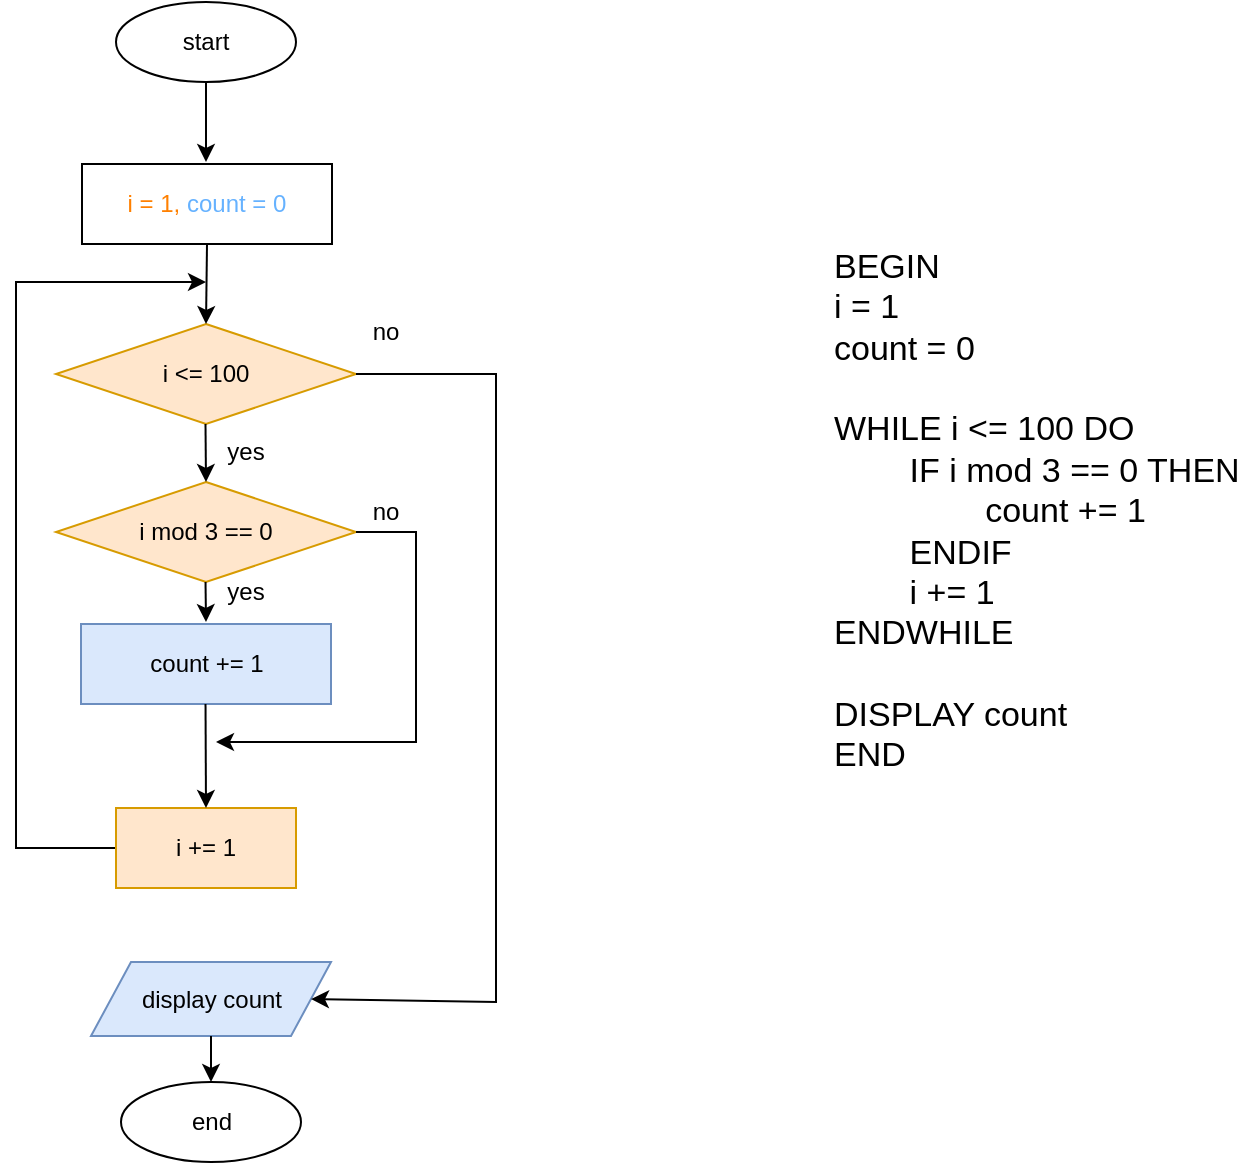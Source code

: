 <mxfile version="24.0.1" type="device">
  <diagram name="Page-1" id="a0BTX0IEbSeWD8zA3wHn">
    <mxGraphModel dx="1235" dy="614" grid="1" gridSize="10" guides="1" tooltips="1" connect="1" arrows="1" fold="1" page="1" pageScale="1" pageWidth="850" pageHeight="1100" math="0" shadow="0">
      <root>
        <mxCell id="0" />
        <mxCell id="1" parent="0" />
        <mxCell id="WIvy9kdtAZMxJOsnij6z-66" value="no" style="text;html=1;align=center;verticalAlign=middle;whiteSpace=wrap;rounded=0;" vertex="1" parent="1">
          <mxGeometry x="283" y="400" width="50" height="30" as="geometry" />
        </mxCell>
        <mxCell id="EKZNeCMsbLXhP9lSGDTr-1" value="start" style="ellipse;whiteSpace=wrap;html=1;" parent="1" vertex="1">
          <mxGeometry x="173" y="160" width="90" height="40" as="geometry" />
        </mxCell>
        <mxCell id="EKZNeCMsbLXhP9lSGDTr-2" value="" style="endArrow=classic;html=1;rounded=0;exitX=0.5;exitY=1;exitDx=0;exitDy=0;" parent="1" source="EKZNeCMsbLXhP9lSGDTr-1" edge="1">
          <mxGeometry width="50" height="50" relative="1" as="geometry">
            <mxPoint x="203" y="290" as="sourcePoint" />
            <mxPoint x="218" y="240" as="targetPoint" />
          </mxGeometry>
        </mxCell>
        <mxCell id="EKZNeCMsbLXhP9lSGDTr-6" value="i &amp;lt;= 100" style="rhombus;whiteSpace=wrap;html=1;fillColor=#ffe6cc;strokeColor=#d79b00;" parent="1" vertex="1">
          <mxGeometry x="143" y="321" width="150" height="50" as="geometry" />
        </mxCell>
        <mxCell id="WIvy9kdtAZMxJOsnij6z-19" value="end" style="ellipse;whiteSpace=wrap;html=1;" vertex="1" parent="1">
          <mxGeometry x="175.5" y="700" width="90" height="40" as="geometry" />
        </mxCell>
        <mxCell id="WIvy9kdtAZMxJOsnij6z-24" value="&lt;font color=&quot;#ff8000&quot;&gt;i = 1,&lt;/font&gt; &lt;font color=&quot;#66b2ff&quot;&gt;count = 0&lt;/font&gt;" style="rounded=0;whiteSpace=wrap;html=1;" vertex="1" parent="1">
          <mxGeometry x="156" y="241" width="125" height="40" as="geometry" />
        </mxCell>
        <mxCell id="WIvy9kdtAZMxJOsnij6z-29" value="i mod 3 == 0" style="rhombus;whiteSpace=wrap;html=1;fillColor=#ffe6cc;strokeColor=#d79b00;" vertex="1" parent="1">
          <mxGeometry x="143" y="400" width="150" height="50" as="geometry" />
        </mxCell>
        <mxCell id="WIvy9kdtAZMxJOsnij6z-30" value="" style="endArrow=classic;html=1;rounded=0;exitX=0.5;exitY=1;exitDx=0;exitDy=0;" edge="1" parent="1" source="WIvy9kdtAZMxJOsnij6z-24">
          <mxGeometry width="50" height="50" relative="1" as="geometry">
            <mxPoint x="217.77" y="291" as="sourcePoint" />
            <mxPoint x="218" y="321" as="targetPoint" />
          </mxGeometry>
        </mxCell>
        <mxCell id="WIvy9kdtAZMxJOsnij6z-33" value="yes" style="text;html=1;align=center;verticalAlign=middle;whiteSpace=wrap;rounded=0;" vertex="1" parent="1">
          <mxGeometry x="213" y="370" width="50" height="30" as="geometry" />
        </mxCell>
        <mxCell id="WIvy9kdtAZMxJOsnij6z-52" value="" style="endArrow=classic;html=1;rounded=0;exitX=0;exitY=0.5;exitDx=0;exitDy=0;" edge="1" parent="1" source="WIvy9kdtAZMxJOsnij6z-60">
          <mxGeometry width="50" height="50" relative="1" as="geometry">
            <mxPoint x="113" y="580" as="sourcePoint" />
            <mxPoint x="218" y="300" as="targetPoint" />
            <Array as="points">
              <mxPoint x="123" y="583" />
              <mxPoint x="123" y="300" />
            </Array>
          </mxGeometry>
        </mxCell>
        <mxCell id="WIvy9kdtAZMxJOsnij6z-56" value="" style="endArrow=classic;html=1;rounded=0;exitX=0.5;exitY=1;exitDx=0;exitDy=0;" edge="1" parent="1">
          <mxGeometry width="50" height="50" relative="1" as="geometry">
            <mxPoint x="217.75" y="371" as="sourcePoint" />
            <mxPoint x="218" y="400" as="targetPoint" />
          </mxGeometry>
        </mxCell>
        <mxCell id="WIvy9kdtAZMxJOsnij6z-57" value="count += 1" style="rounded=0;whiteSpace=wrap;html=1;fillColor=#dae8fc;strokeColor=#6c8ebf;" vertex="1" parent="1">
          <mxGeometry x="155.5" y="471" width="125" height="40" as="geometry" />
        </mxCell>
        <mxCell id="WIvy9kdtAZMxJOsnij6z-58" value="" style="endArrow=classic;html=1;rounded=0;exitX=0.5;exitY=1;exitDx=0;exitDy=0;" edge="1" parent="1">
          <mxGeometry width="50" height="50" relative="1" as="geometry">
            <mxPoint x="217.76" y="450" as="sourcePoint" />
            <mxPoint x="218" y="470" as="targetPoint" />
          </mxGeometry>
        </mxCell>
        <mxCell id="WIvy9kdtAZMxJOsnij6z-59" value="yes" style="text;html=1;align=center;verticalAlign=middle;whiteSpace=wrap;rounded=0;" vertex="1" parent="1">
          <mxGeometry x="213" y="440" width="50" height="30" as="geometry" />
        </mxCell>
        <mxCell id="WIvy9kdtAZMxJOsnij6z-60" value="i += 1" style="rounded=0;whiteSpace=wrap;html=1;fillColor=#ffe6cc;strokeColor=#d79b00;" vertex="1" parent="1">
          <mxGeometry x="173" y="563" width="90" height="40" as="geometry" />
        </mxCell>
        <mxCell id="WIvy9kdtAZMxJOsnij6z-61" value="" style="endArrow=classic;html=1;rounded=0;exitX=0.5;exitY=1;exitDx=0;exitDy=0;entryX=0.5;entryY=0;entryDx=0;entryDy=0;" edge="1" parent="1" target="WIvy9kdtAZMxJOsnij6z-60">
          <mxGeometry width="50" height="50" relative="1" as="geometry">
            <mxPoint x="217.76" y="511" as="sourcePoint" />
            <mxPoint x="218" y="560" as="targetPoint" />
          </mxGeometry>
        </mxCell>
        <mxCell id="WIvy9kdtAZMxJOsnij6z-62" value="display count" style="shape=parallelogram;perimeter=parallelogramPerimeter;whiteSpace=wrap;html=1;fixedSize=1;fillColor=#dae8fc;strokeColor=#6c8ebf;" vertex="1" parent="1">
          <mxGeometry x="160.5" y="640" width="120" height="37" as="geometry" />
        </mxCell>
        <mxCell id="WIvy9kdtAZMxJOsnij6z-63" value="" style="endArrow=classic;html=1;rounded=0;exitX=1;exitY=0.5;exitDx=0;exitDy=0;entryX=1;entryY=0.5;entryDx=0;entryDy=0;" edge="1" parent="1" source="EKZNeCMsbLXhP9lSGDTr-6" target="WIvy9kdtAZMxJOsnij6z-62">
          <mxGeometry width="50" height="50" relative="1" as="geometry">
            <mxPoint x="313" y="360" as="sourcePoint" />
            <mxPoint x="363" y="340" as="targetPoint" />
            <Array as="points">
              <mxPoint x="363" y="346" />
              <mxPoint x="363" y="660" />
            </Array>
          </mxGeometry>
        </mxCell>
        <mxCell id="WIvy9kdtAZMxJOsnij6z-64" value="no" style="text;html=1;align=center;verticalAlign=middle;whiteSpace=wrap;rounded=0;" vertex="1" parent="1">
          <mxGeometry x="283" y="310" width="50" height="30" as="geometry" />
        </mxCell>
        <mxCell id="WIvy9kdtAZMxJOsnij6z-65" value="" style="endArrow=classic;html=1;rounded=0;exitX=1;exitY=0.5;exitDx=0;exitDy=0;" edge="1" parent="1" source="WIvy9kdtAZMxJOsnij6z-29">
          <mxGeometry width="50" height="50" relative="1" as="geometry">
            <mxPoint x="293" y="426" as="sourcePoint" />
            <mxPoint x="223" y="530" as="targetPoint" />
            <Array as="points">
              <mxPoint x="323" y="425" />
              <mxPoint x="323" y="530" />
            </Array>
          </mxGeometry>
        </mxCell>
        <mxCell id="WIvy9kdtAZMxJOsnij6z-68" value="" style="endArrow=classic;html=1;rounded=0;entryX=0.5;entryY=0;entryDx=0;entryDy=0;exitX=0.5;exitY=1;exitDx=0;exitDy=0;" edge="1" parent="1" source="WIvy9kdtAZMxJOsnij6z-62" target="WIvy9kdtAZMxJOsnij6z-19">
          <mxGeometry width="50" height="50" relative="1" as="geometry">
            <mxPoint x="213" y="677" as="sourcePoint" />
            <mxPoint x="263" y="627" as="targetPoint" />
          </mxGeometry>
        </mxCell>
        <mxCell id="WIvy9kdtAZMxJOsnij6z-71" value="&lt;div style=&quot;font-size: 17px;&quot;&gt;&lt;font style=&quot;font-size: 17px;&quot;&gt;BEGIN&lt;/font&gt;&lt;/div&gt;&lt;div style=&quot;font-size: 17px;&quot;&gt;&lt;font style=&quot;font-size: 17px;&quot;&gt;i = 1&lt;/font&gt;&lt;/div&gt;&lt;div style=&quot;font-size: 17px;&quot;&gt;&lt;font style=&quot;font-size: 17px;&quot;&gt;count = 0&lt;/font&gt;&lt;/div&gt;&lt;div style=&quot;font-size: 17px;&quot;&gt;&lt;font style=&quot;font-size: 17px;&quot;&gt;&lt;br&gt;&lt;/font&gt;&lt;/div&gt;&lt;div style=&quot;font-size: 17px;&quot;&gt;&lt;font style=&quot;font-size: 17px;&quot;&gt;WHILE i &amp;lt;= 100 DO&lt;/font&gt;&lt;/div&gt;&lt;div style=&quot;font-size: 17px;&quot;&gt;&lt;font style=&quot;font-size: 17px;&quot;&gt;&lt;span style=&quot;white-space: pre;&quot;&gt;&#x9;&lt;/span&gt;IF i mod 3 == 0 THEN&lt;br&gt;&lt;/font&gt;&lt;/div&gt;&lt;div style=&quot;font-size: 17px;&quot;&gt;&lt;font style=&quot;font-size: 17px;&quot;&gt;&lt;span style=&quot;white-space: pre;&quot;&gt;&#x9;&lt;/span&gt;&lt;span style=&quot;white-space: pre;&quot;&gt;&#x9;&lt;/span&gt;count += 1&lt;br&gt;&lt;/font&gt;&lt;/div&gt;&lt;div style=&quot;font-size: 17px;&quot;&gt;&lt;font style=&quot;font-size: 17px;&quot;&gt;&lt;span style=&quot;white-space: pre;&quot;&gt;&#x9;&lt;/span&gt;ENDIF&lt;br&gt;&lt;/font&gt;&lt;/div&gt;&lt;div style=&quot;font-size: 17px;&quot;&gt;&lt;font style=&quot;font-size: 17px;&quot;&gt;&lt;span style=&quot;white-space: pre;&quot;&gt;&#x9;&lt;/span&gt;i += 1&lt;br&gt;&lt;/font&gt;&lt;/div&gt;&lt;div style=&quot;font-size: 17px;&quot;&gt;&lt;font style=&quot;font-size: 17px;&quot;&gt;ENDWHILE&lt;/font&gt;&lt;/div&gt;&lt;div style=&quot;font-size: 17px;&quot;&gt;&lt;font style=&quot;font-size: 17px;&quot;&gt;&lt;br&gt;&lt;/font&gt;&lt;/div&gt;&lt;div style=&quot;font-size: 17px;&quot;&gt;&lt;font style=&quot;font-size: 17px;&quot;&gt;DISPLAY count&lt;/font&gt;&lt;/div&gt;&lt;div style=&quot;font-size: 17px;&quot;&gt;END&lt;/div&gt;&lt;div style=&quot;font-size: 17px;&quot;&gt;&lt;br&gt;&lt;/div&gt;" style="text;html=1;align=left;verticalAlign=middle;whiteSpace=wrap;rounded=0;" vertex="1" parent="1">
          <mxGeometry x="530" y="370" width="210" height="109" as="geometry" />
        </mxCell>
      </root>
    </mxGraphModel>
  </diagram>
</mxfile>
